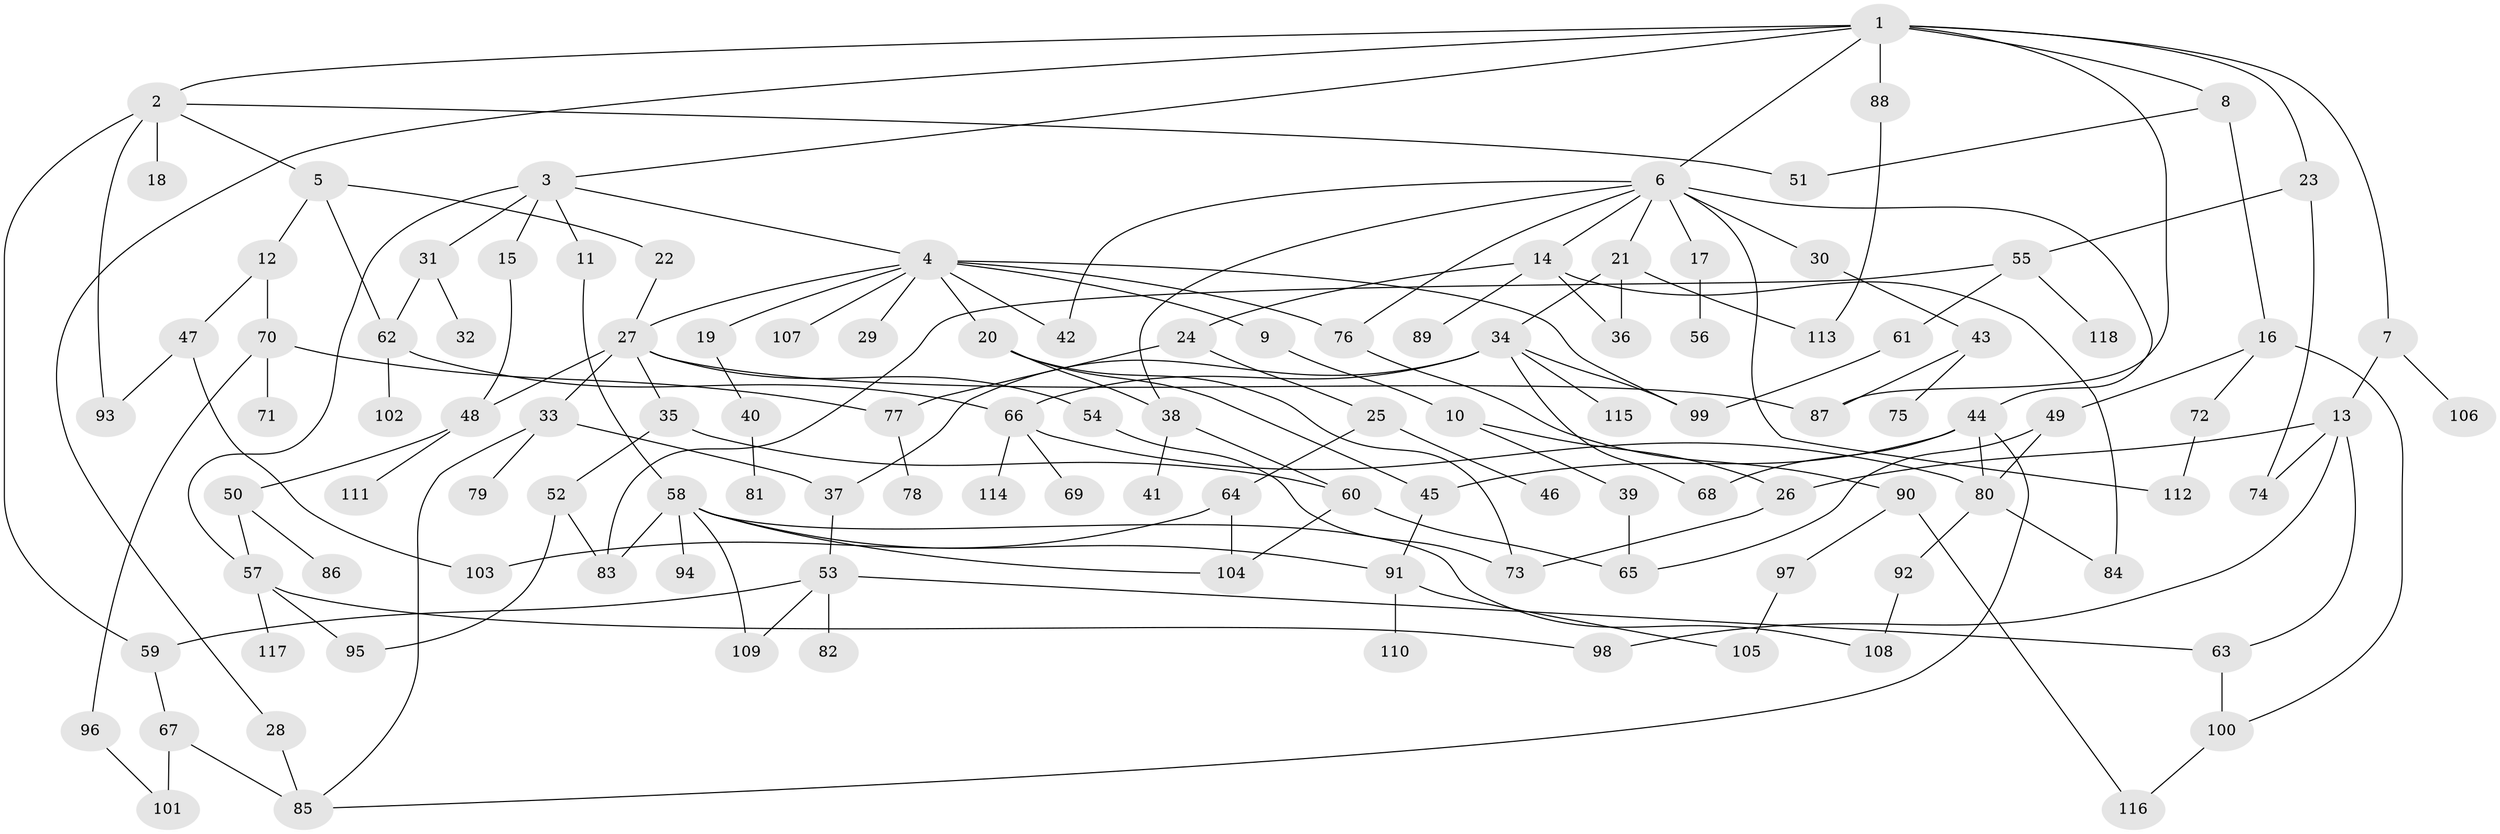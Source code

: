 // Generated by graph-tools (version 1.1) at 2025/01/03/09/25 03:01:10]
// undirected, 118 vertices, 167 edges
graph export_dot {
graph [start="1"]
  node [color=gray90,style=filled];
  1;
  2;
  3;
  4;
  5;
  6;
  7;
  8;
  9;
  10;
  11;
  12;
  13;
  14;
  15;
  16;
  17;
  18;
  19;
  20;
  21;
  22;
  23;
  24;
  25;
  26;
  27;
  28;
  29;
  30;
  31;
  32;
  33;
  34;
  35;
  36;
  37;
  38;
  39;
  40;
  41;
  42;
  43;
  44;
  45;
  46;
  47;
  48;
  49;
  50;
  51;
  52;
  53;
  54;
  55;
  56;
  57;
  58;
  59;
  60;
  61;
  62;
  63;
  64;
  65;
  66;
  67;
  68;
  69;
  70;
  71;
  72;
  73;
  74;
  75;
  76;
  77;
  78;
  79;
  80;
  81;
  82;
  83;
  84;
  85;
  86;
  87;
  88;
  89;
  90;
  91;
  92;
  93;
  94;
  95;
  96;
  97;
  98;
  99;
  100;
  101;
  102;
  103;
  104;
  105;
  106;
  107;
  108;
  109;
  110;
  111;
  112;
  113;
  114;
  115;
  116;
  117;
  118;
  1 -- 2;
  1 -- 3;
  1 -- 6;
  1 -- 7;
  1 -- 8;
  1 -- 23;
  1 -- 28;
  1 -- 88;
  1 -- 87;
  2 -- 5;
  2 -- 18;
  2 -- 51;
  2 -- 59;
  2 -- 93;
  3 -- 4;
  3 -- 11;
  3 -- 15;
  3 -- 31;
  3 -- 57;
  4 -- 9;
  4 -- 19;
  4 -- 20;
  4 -- 27;
  4 -- 29;
  4 -- 107;
  4 -- 99;
  4 -- 42;
  4 -- 76;
  5 -- 12;
  5 -- 22;
  5 -- 62;
  6 -- 14;
  6 -- 17;
  6 -- 21;
  6 -- 30;
  6 -- 38;
  6 -- 42;
  6 -- 44;
  6 -- 76;
  6 -- 112;
  7 -- 13;
  7 -- 106;
  8 -- 16;
  8 -- 51;
  9 -- 10;
  10 -- 26;
  10 -- 39;
  11 -- 58;
  12 -- 47;
  12 -- 70;
  13 -- 63;
  13 -- 74;
  13 -- 98;
  13 -- 26;
  14 -- 24;
  14 -- 36;
  14 -- 89;
  14 -- 84;
  15 -- 48;
  16 -- 49;
  16 -- 72;
  16 -- 100;
  17 -- 56;
  19 -- 40;
  20 -- 73;
  20 -- 45;
  20 -- 38;
  21 -- 34;
  21 -- 36;
  21 -- 113;
  22 -- 27;
  23 -- 55;
  23 -- 74;
  24 -- 25;
  24 -- 77;
  25 -- 46;
  25 -- 64;
  26 -- 73;
  27 -- 33;
  27 -- 35;
  27 -- 48;
  27 -- 54;
  27 -- 87;
  28 -- 85;
  30 -- 43;
  31 -- 32;
  31 -- 62;
  33 -- 79;
  33 -- 85;
  33 -- 37;
  34 -- 37;
  34 -- 66;
  34 -- 68;
  34 -- 99;
  34 -- 115;
  35 -- 52;
  35 -- 60;
  37 -- 53;
  38 -- 41;
  38 -- 60;
  39 -- 65;
  40 -- 81;
  43 -- 75;
  43 -- 87;
  44 -- 45;
  44 -- 68;
  44 -- 80;
  44 -- 85;
  45 -- 91;
  47 -- 103;
  47 -- 93;
  48 -- 50;
  48 -- 111;
  49 -- 80;
  49 -- 65;
  50 -- 86;
  50 -- 57;
  52 -- 83;
  52 -- 95;
  53 -- 82;
  53 -- 59;
  53 -- 63;
  53 -- 109;
  54 -- 73;
  55 -- 61;
  55 -- 118;
  55 -- 83;
  57 -- 98;
  57 -- 117;
  57 -- 95;
  58 -- 91;
  58 -- 94;
  58 -- 108;
  58 -- 109;
  58 -- 83;
  58 -- 104;
  59 -- 67;
  60 -- 65;
  60 -- 104;
  61 -- 99;
  62 -- 102;
  62 -- 66;
  63 -- 100;
  64 -- 103;
  64 -- 104;
  66 -- 69;
  66 -- 114;
  66 -- 80;
  67 -- 85;
  67 -- 101;
  70 -- 71;
  70 -- 77;
  70 -- 96;
  72 -- 112;
  76 -- 90;
  77 -- 78;
  80 -- 84;
  80 -- 92;
  88 -- 113;
  90 -- 97;
  90 -- 116;
  91 -- 105;
  91 -- 110;
  92 -- 108;
  96 -- 101;
  97 -- 105;
  100 -- 116;
}
